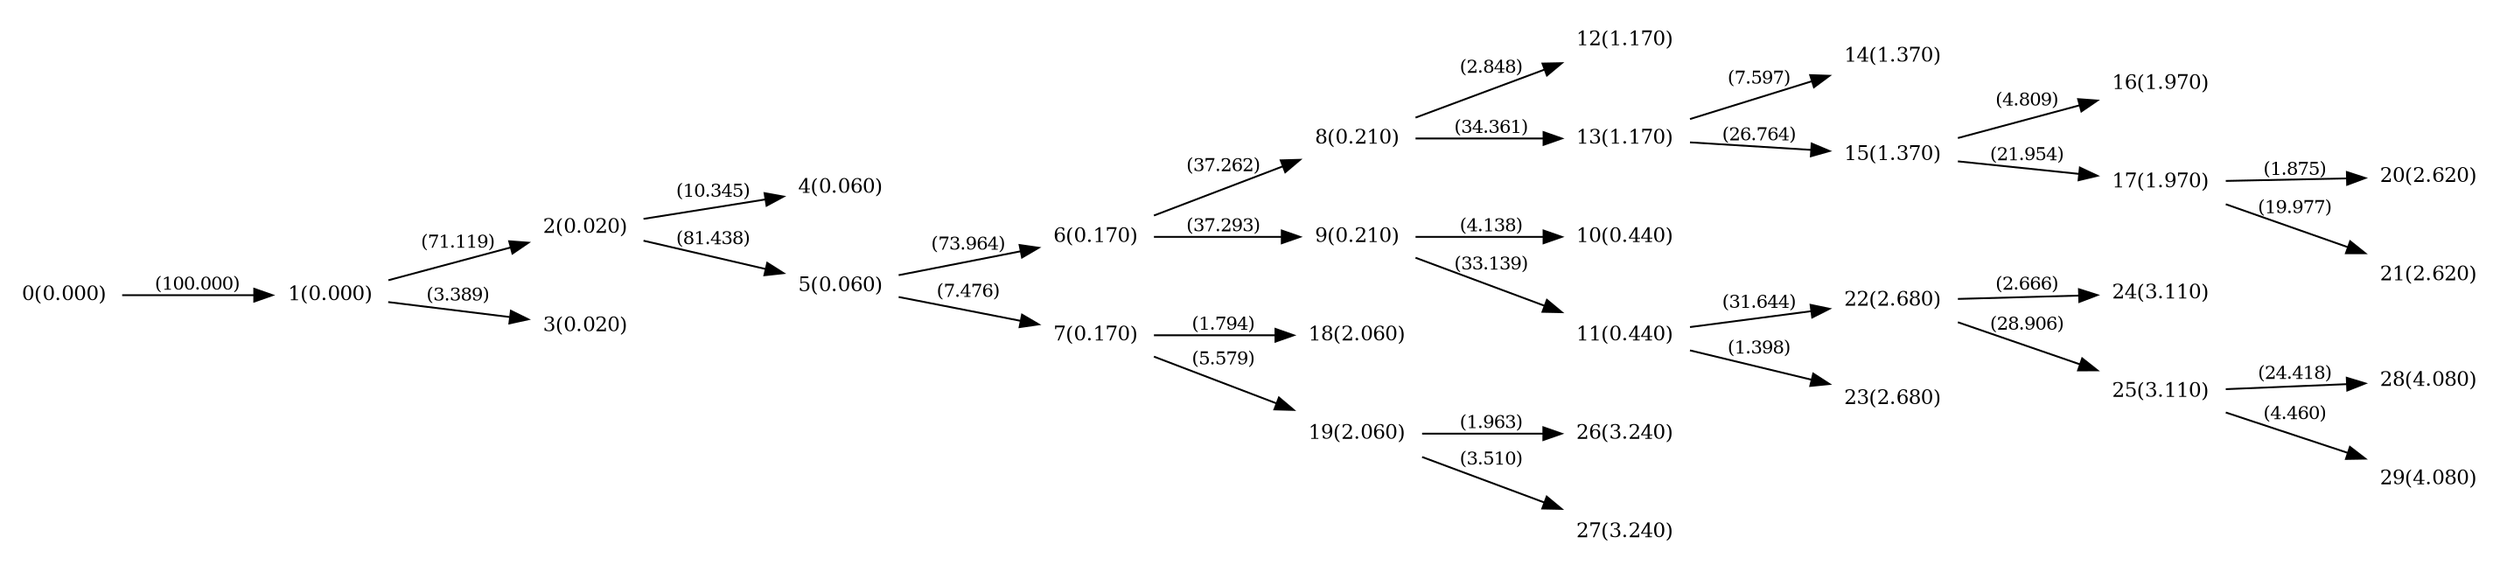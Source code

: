 digraph "graph" {

rankdir="LR";
node [shape=plaintext, fontsize=11];
edge [fontsize=10];

0 [label="0(0.000)"];
1 [label="1(0.000)"];
2 [label="2(0.020)"];
3 [label="3(0.020)"];
4 [label="4(0.060)"];
5 [label="5(0.060)"];
6 [label="6(0.170)"];
7 [label="7(0.170)"];
8 [label="8(0.210)"];
9 [label="9(0.210)"];
10 [label="10(0.440)"];
11 [label="11(0.440)"];
12 [label="12(1.170)"];
13 [label="13(1.170)"];
14 [label="14(1.370)"];
15 [label="15(1.370)"];
16 [label="16(1.970)"];
17 [label="17(1.970)"];
18 [label="18(2.060)"];
19 [label="19(2.060)"];
20 [label="20(2.620)"];
21 [label="21(2.620)"];
22 [label="22(2.680)"];
23 [label="23(2.680)"];
24 [label="24(3.110)"];
25 [label="25(3.110)"];
26 [label="26(3.240)"];
27 [label="27(3.240)"];
28 [label="28(4.080)"];
29 [label="29(4.080)"];

0->1 [label="(100.000)"];
1->2 [label="(71.119)"];
1->3 [label="(3.389)"];
2->4 [label="(10.345)"];
2->5 [label="(81.438)"];
5->6 [label="(73.964)"];
5->7 [label="(7.476)"];
6->8 [label="(37.262)"];
6->9 [label="(37.293)"];
9->10 [label="(4.138)"];
9->11 [label="(33.139)"];
8->12 [label="(2.848)"];
8->13 [label="(34.361)"];
13->14 [label="(7.597)"];
13->15 [label="(26.764)"];
15->16 [label="(4.809)"];
15->17 [label="(21.954)"];
7->18 [label="(1.794)"];
7->19 [label="(5.579)"];
17->20 [label="(1.875)"];
17->21 [label="(19.977)"];
11->22 [label="(31.644)"];
11->23 [label="(1.398)"];
22->24 [label="(2.666)"];
22->25 [label="(28.906)"];
19->26 [label="(1.963)"];
19->27 [label="(3.510)"];
25->28 [label="(24.418)"];
25->29 [label="(4.460)"];

}
